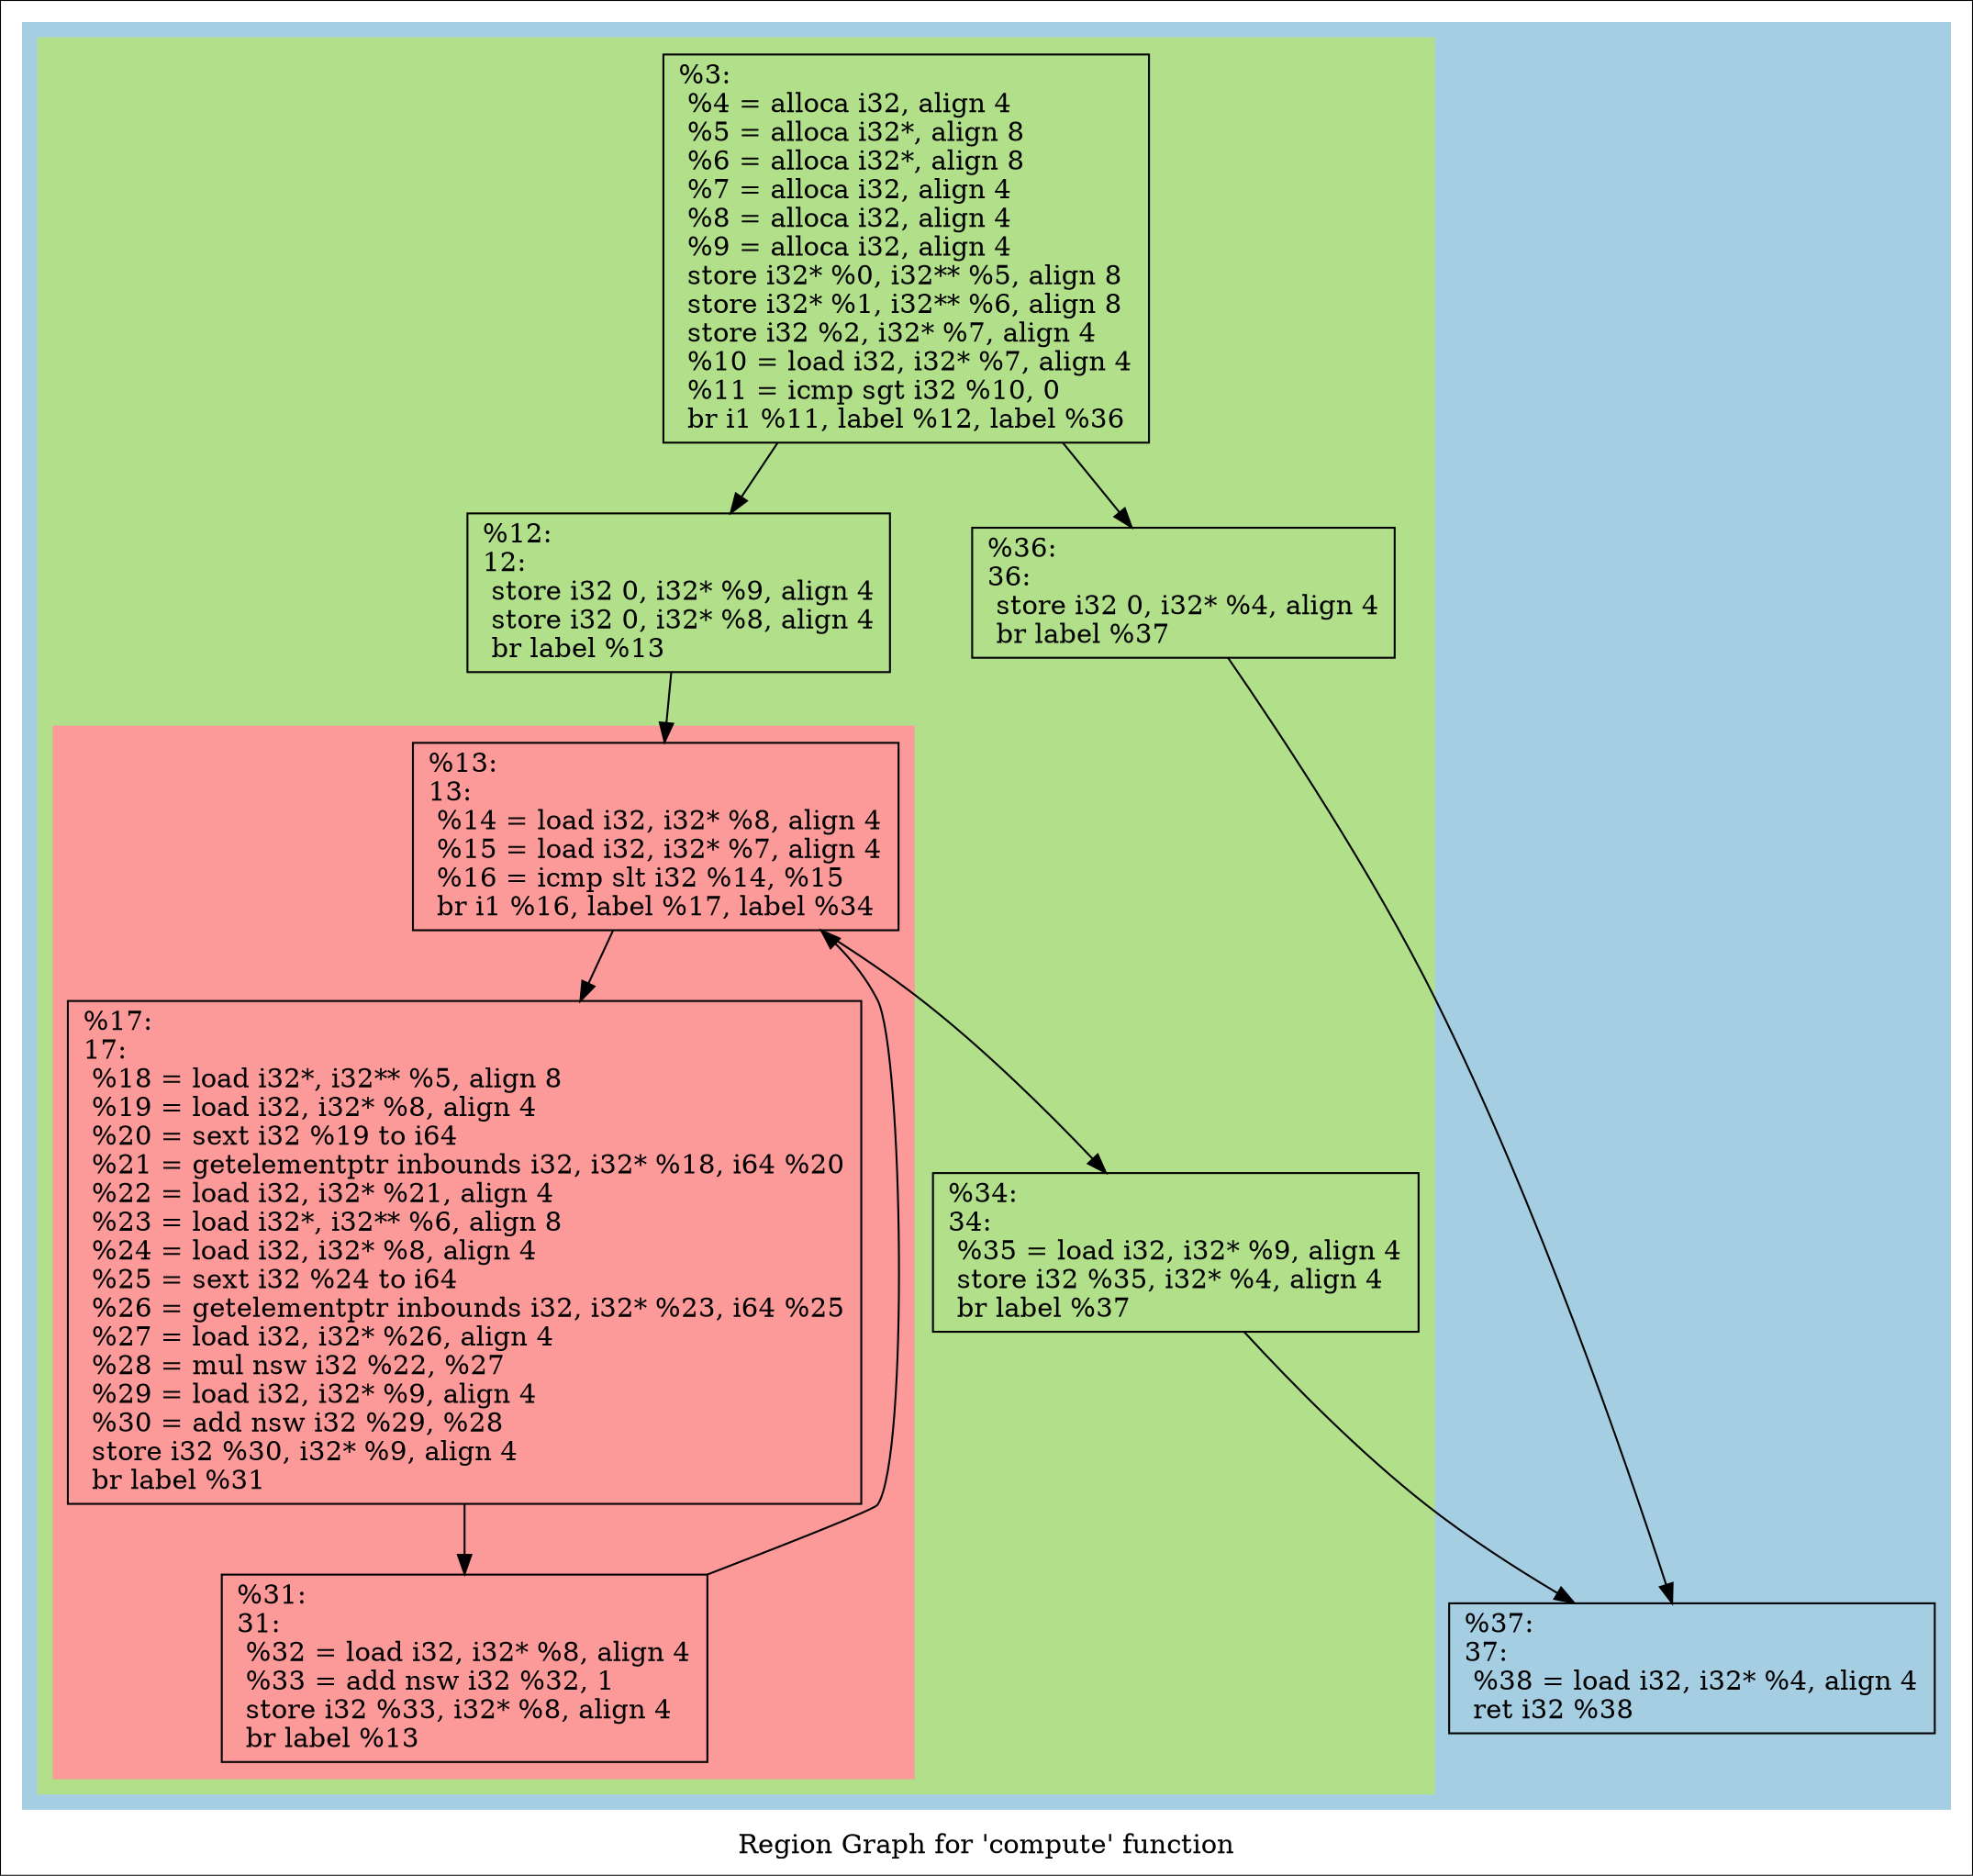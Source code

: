 digraph "Region Graph for 'compute' function" {
	label="Region Graph for 'compute' function";

	Node0x5583dff884a0 [shape=record,label="{%3:\l  %4 = alloca i32, align 4\l  %5 = alloca i32*, align 8\l  %6 = alloca i32*, align 8\l  %7 = alloca i32, align 4\l  %8 = alloca i32, align 4\l  %9 = alloca i32, align 4\l  store i32* %0, i32** %5, align 8\l  store i32* %1, i32** %6, align 8\l  store i32 %2, i32* %7, align 4\l  %10 = load i32, i32* %7, align 4\l  %11 = icmp sgt i32 %10, 0\l  br i1 %11, label %12, label %36\l}"];
	Node0x5583dff884a0 -> Node0x5583dff887d0;
	Node0x5583dff884a0 -> Node0x5583dff8ae20;
	Node0x5583dff887d0 [shape=record,label="{%12:\l12:                                               \l  store i32 0, i32* %9, align 4\l  store i32 0, i32* %8, align 4\l  br label %13\l}"];
	Node0x5583dff887d0 -> Node0x5583dff8b150;
	Node0x5583dff8b150 [shape=record,label="{%13:\l13:                                               \l  %14 = load i32, i32* %8, align 4\l  %15 = load i32, i32* %7, align 4\l  %16 = icmp slt i32 %14, %15\l  br i1 %16, label %17, label %34\l}"];
	Node0x5583dff8b150 -> Node0x5583dff8b4f0;
	Node0x5583dff8b150 -> Node0x5583dff8b550;
	Node0x5583dff8b4f0 [shape=record,label="{%17:\l17:                                               \l  %18 = load i32*, i32** %5, align 8\l  %19 = load i32, i32* %8, align 4\l  %20 = sext i32 %19 to i64\l  %21 = getelementptr inbounds i32, i32* %18, i64 %20\l  %22 = load i32, i32* %21, align 4\l  %23 = load i32*, i32** %6, align 8\l  %24 = load i32, i32* %8, align 4\l  %25 = sext i32 %24 to i64\l  %26 = getelementptr inbounds i32, i32* %23, i64 %25\l  %27 = load i32, i32* %26, align 4\l  %28 = mul nsw i32 %22, %27\l  %29 = load i32, i32* %9, align 4\l  %30 = add nsw i32 %29, %28\l  store i32 %30, i32* %9, align 4\l  br label %31\l}"];
	Node0x5583dff8b4f0 -> Node0x5583dff8ba70;
	Node0x5583dff8ba70 [shape=record,label="{%31:\l31:                                               \l  %32 = load i32, i32* %8, align 4\l  %33 = add nsw i32 %32, 1\l  store i32 %33, i32* %8, align 4\l  br label %13\l}"];
	Node0x5583dff8ba70 -> Node0x5583dff8b150[constraint=false];
	Node0x5583dff8b550 [shape=record,label="{%34:\l34:                                               \l  %35 = load i32, i32* %9, align 4\l  store i32 %35, i32* %4, align 4\l  br label %37\l}"];
	Node0x5583dff8b550 -> Node0x5583dff8bce0;
	Node0x5583dff8bce0 [shape=record,label="{%37:\l37:                                               \l  %38 = load i32, i32* %4, align 4\l  ret i32 %38\l}"];
	Node0x5583dff8ae20 [shape=record,label="{%36:\l36:                                               \l  store i32 0, i32* %4, align 4\l  br label %37\l}"];
	Node0x5583dff8ae20 -> Node0x5583dff8bce0;
	colorscheme = "paired12"
        subgraph cluster_0x5583dff87a90 {
          label = "";
          style = filled;
          color = 1
          subgraph cluster_0x5583dff883b0 {
            label = "";
            style = filled;
            color = 3
            subgraph cluster_0x5583dff87f20 {
              label = "";
              style = filled;
              color = 5
              Node0x5583dff8b150;
              Node0x5583dff8b4f0;
              Node0x5583dff8ba70;
            }
            Node0x5583dff884a0;
            Node0x5583dff887d0;
            Node0x5583dff8b550;
            Node0x5583dff8ae20;
          }
          Node0x5583dff8bce0;
        }
}
